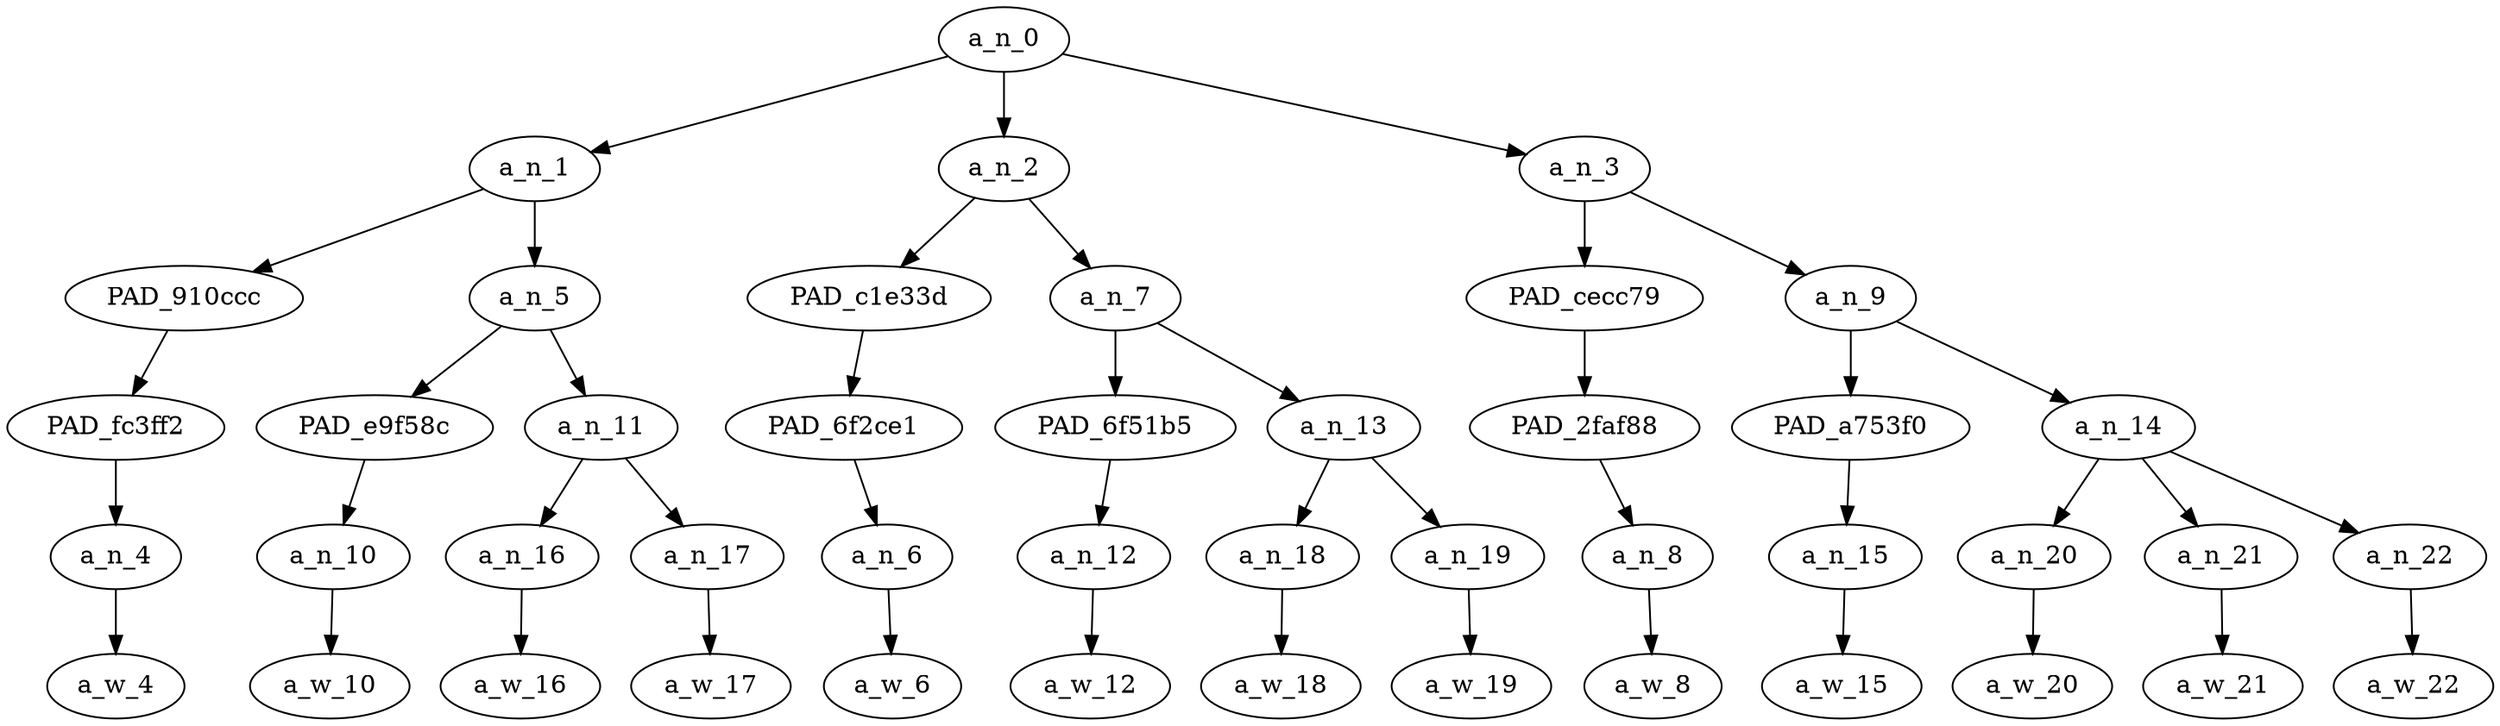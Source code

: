 strict digraph "" {
	a_n_0	[div_dir=1,
		index=0,
		level=5,
		pos="5.083333333333333,5!",
		text_span="[0, 1, 2, 3, 4, 5, 6, 7, 8, 9, 10, 11, 12]",
		value=0.99999998];
	a_n_1	[div_dir=1,
		index=0,
		level=4,
		pos="0.875,4!",
		text_span="[0, 1, 2, 3]",
		value=0.27134818];
	a_n_0 -> a_n_1;
	a_n_2	[div_dir=1,
		index=1,
		level=4,
		pos="4.875,4!",
		text_span="[4, 5, 6, 7]",
		value=0.46072798];
	a_n_0 -> a_n_2;
	a_n_3	[div_dir=1,
		index=2,
		level=4,
		pos="9.5,4!",
		text_span="[8, 9, 10, 11, 12]",
		value=0.26670911];
	a_n_0 -> a_n_3;
	PAD_910ccc	[div_dir=1,
		index=0,
		level=3,
		pos="0.0,3!",
		text_span="[0]",
		value=0.04374109];
	a_n_1 -> PAD_910ccc;
	a_n_5	[div_dir=1,
		index=1,
		level=3,
		pos="1.75,3!",
		text_span="[1, 2, 3]",
		value=0.22720660];
	a_n_1 -> a_n_5;
	PAD_fc3ff2	[div_dir=1,
		index=0,
		level=2,
		pos="0.0,2!",
		text_span="[0]",
		value=0.04374109];
	PAD_910ccc -> PAD_fc3ff2;
	a_n_4	[div_dir=1,
		index=0,
		level=1,
		pos="0.0,1!",
		text_span="[0]",
		value=0.04374109];
	PAD_fc3ff2 -> a_n_4;
	a_w_4	[div_dir=0,
		index=0,
		level=0,
		pos="0,0!",
		text_span="[0]",
		value=if];
	a_n_4 -> a_w_4;
	PAD_e9f58c	[div_dir=1,
		index=1,
		level=2,
		pos="1.0,2!",
		text_span="[1]",
		value=0.09374268];
	a_n_5 -> PAD_e9f58c;
	a_n_11	[div_dir=1,
		index=2,
		level=2,
		pos="2.5,2!",
		text_span="[2, 3]",
		value=0.13305079];
	a_n_5 -> a_n_11;
	a_n_10	[div_dir=1,
		index=1,
		level=1,
		pos="1.0,1!",
		text_span="[1]",
		value=0.09374268];
	PAD_e9f58c -> a_n_10;
	a_w_10	[div_dir=0,
		index=1,
		level=0,
		pos="1,0!",
		text_span="[1]",
		value=hopper];
	a_n_10 -> a_w_10;
	a_n_16	[div_dir=-1,
		index=2,
		level=1,
		pos="2.0,1!",
		text_span="[2]",
		value=0.05497785];
	a_n_11 -> a_n_16;
	a_n_17	[div_dir=1,
		index=3,
		level=1,
		pos="3.0,1!",
		text_span="[3]",
		value=0.07790188];
	a_n_11 -> a_n_17;
	a_w_16	[div_dir=0,
		index=2,
		level=0,
		pos="2,0!",
		text_span="[2]",
		value=is];
	a_n_16 -> a_w_16;
	a_w_17	[div_dir=0,
		index=3,
		level=0,
		pos="3,0!",
		text_span="[3]",
		value=died];
	a_n_17 -> a_w_17;
	PAD_c1e33d	[div_dir=1,
		index=2,
		level=3,
		pos="4.0,3!",
		text_span="[4]",
		value=0.05178289];
	a_n_2 -> PAD_c1e33d;
	a_n_7	[div_dir=1,
		index=3,
		level=3,
		pos="5.75,3!",
		text_span="[5, 6, 7]",
		value=0.40785461];
	a_n_2 -> a_n_7;
	PAD_6f2ce1	[div_dir=1,
		index=3,
		level=2,
		pos="4.0,2!",
		text_span="[4]",
		value=0.05178289];
	PAD_c1e33d -> PAD_6f2ce1;
	a_n_6	[div_dir=1,
		index=4,
		level=1,
		pos="4.0,1!",
		text_span="[4]",
		value=0.05178289];
	PAD_6f2ce1 -> a_n_6;
	a_w_6	[div_dir=0,
		index=4,
		level=0,
		pos="4,0!",
		text_span="[4]",
		value=you];
	a_n_6 -> a_w_6;
	PAD_6f51b5	[div_dir=1,
		index=4,
		level=2,
		pos="5.0,2!",
		text_span="[5]",
		value=0.05137439];
	a_n_7 -> PAD_6f51b5;
	a_n_13	[div_dir=1,
		index=5,
		level=2,
		pos="6.5,2!",
		text_span="[6, 7]",
		value=0.35532332];
	a_n_7 -> a_n_13;
	a_n_12	[div_dir=1,
		index=5,
		level=1,
		pos="5.0,1!",
		text_span="[5]",
		value=0.05137439];
	PAD_6f51b5 -> a_n_12;
	a_w_12	[div_dir=0,
		index=5,
		level=0,
		pos="5,0!",
		text_span="[5]",
		value=all];
	a_n_12 -> a_w_12;
	a_n_18	[div_dir=1,
		index=6,
		level=1,
		pos="6.0,1!",
		text_span="[6]",
		value=0.31044236];
	a_n_13 -> a_n_18;
	a_n_19	[div_dir=1,
		index=7,
		level=1,
		pos="7.0,1!",
		text_span="[7]",
		value=0.04365538];
	a_n_13 -> a_n_19;
	a_w_18	[div_dir=0,
		index=6,
		level=0,
		pos="6,0!",
		text_span="[6]",
		value=niggers];
	a_n_18 -> a_w_18;
	a_w_19	[div_dir=0,
		index=7,
		level=0,
		pos="7,0!",
		text_span="[7]",
		value=better];
	a_n_19 -> a_w_19;
	PAD_cecc79	[div_dir=1,
		index=4,
		level=3,
		pos="8.0,3!",
		text_span="[8]",
		value=0.05303692];
	a_n_3 -> PAD_cecc79;
	a_n_9	[div_dir=1,
		index=5,
		level=3,
		pos="11.0,3!",
		text_span="[9, 10, 11, 12]",
		value=0.21314245];
	a_n_3 -> a_n_9;
	PAD_2faf88	[div_dir=1,
		index=6,
		level=2,
		pos="8.0,2!",
		text_span="[8]",
		value=0.05303692];
	PAD_cecc79 -> PAD_2faf88;
	a_n_8	[div_dir=1,
		index=8,
		level=1,
		pos="8.0,1!",
		text_span="[8]",
		value=0.05303692];
	PAD_2faf88 -> a_n_8;
	a_w_8	[div_dir=0,
		index=8,
		level=0,
		pos="8,0!",
		text_span="[8]",
		value=count];
	a_n_8 -> a_w_8;
	PAD_a753f0	[div_dir=1,
		index=8,
		level=2,
		pos="12.0,2!",
		text_span="[12]",
		value=0.05225307];
	a_n_9 -> PAD_a753f0;
	a_n_14	[div_dir=1,
		index=7,
		level=2,
		pos="10.0,2!",
		text_span="[9, 10, 11]",
		value=0.16052283];
	a_n_9 -> a_n_14;
	a_n_15	[div_dir=1,
		index=12,
		level=1,
		pos="12.0,1!",
		text_span="[12]",
		value=0.05225307];
	PAD_a753f0 -> a_n_15;
	a_w_15	[div_dir=0,
		index=12,
		level=0,
		pos="12,0!",
		text_span="[12]",
		value="<user>"];
	a_n_15 -> a_w_15;
	a_n_20	[div_dir=1,
		index=9,
		level=1,
		pos="9.0,1!",
		text_span="[9]",
		value=0.04124564];
	a_n_14 -> a_n_20;
	a_n_21	[div_dir=1,
		index=10,
		level=1,
		pos="10.0,1!",
		text_span="[10]",
		value=0.07428136];
	a_n_14 -> a_n_21;
	a_n_22	[div_dir=1,
		index=11,
		level=1,
		pos="11.0,1!",
		text_span="[11]",
		value=0.04463579];
	a_n_14 -> a_n_22;
	a_w_20	[div_dir=0,
		index=9,
		level=0,
		pos="9,0!",
		text_span="[9]",
		value=your];
	a_n_20 -> a_w_20;
	a_w_21	[div_dir=0,
		index=10,
		level=0,
		pos="10,0!",
		text_span="[10]",
		value=fucking];
	a_n_21 -> a_w_21;
	a_w_22	[div_dir=0,
		index=11,
		level=0,
		pos="11,0!",
		text_span="[11]",
		value=days];
	a_n_22 -> a_w_22;
}
